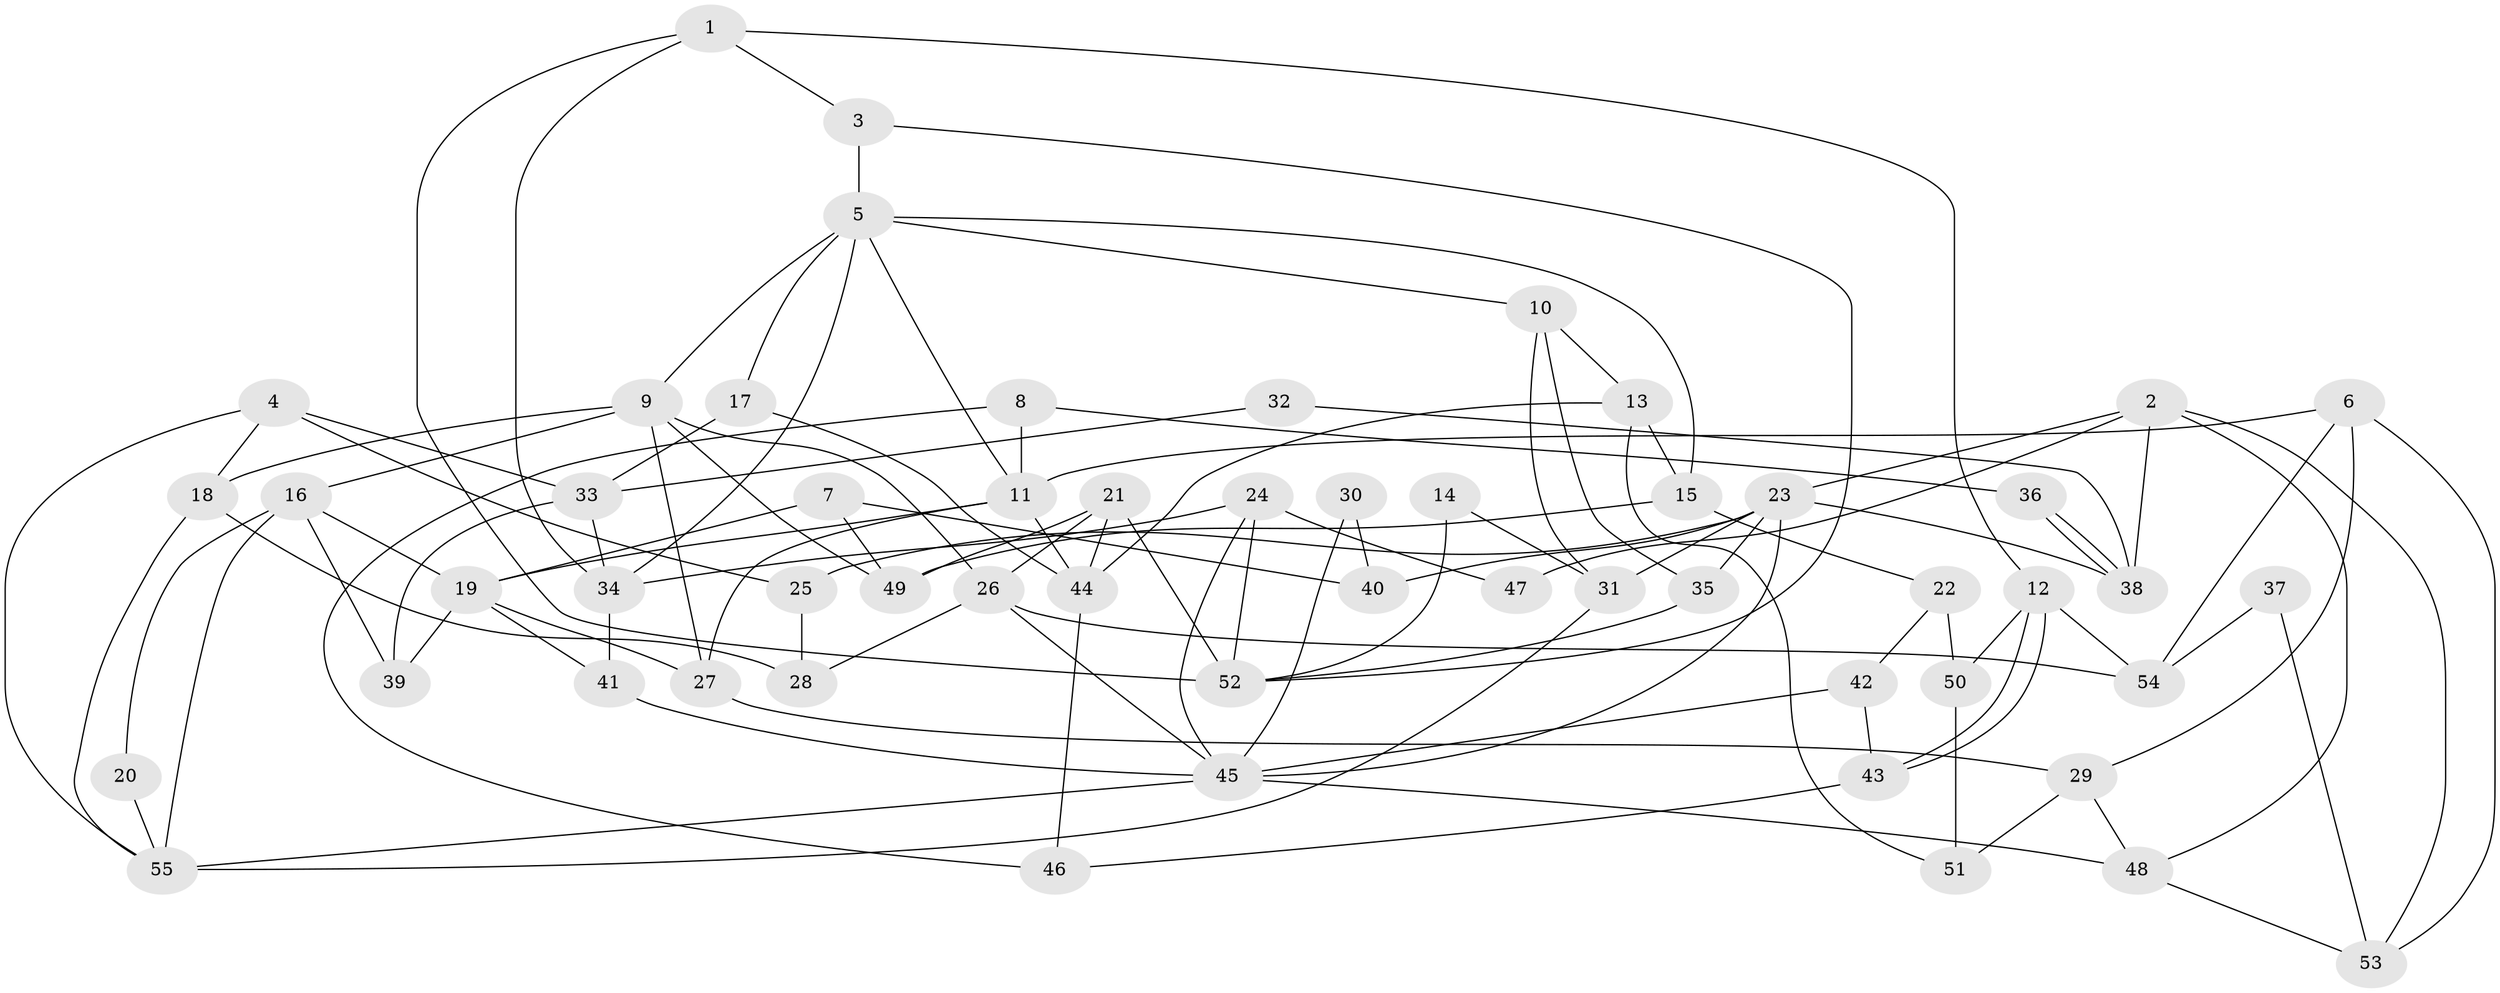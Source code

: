 // Generated by graph-tools (version 1.1) at 2025/49/03/09/25 04:49:07]
// undirected, 55 vertices, 110 edges
graph export_dot {
graph [start="1"]
  node [color=gray90,style=filled];
  1;
  2;
  3;
  4;
  5;
  6;
  7;
  8;
  9;
  10;
  11;
  12;
  13;
  14;
  15;
  16;
  17;
  18;
  19;
  20;
  21;
  22;
  23;
  24;
  25;
  26;
  27;
  28;
  29;
  30;
  31;
  32;
  33;
  34;
  35;
  36;
  37;
  38;
  39;
  40;
  41;
  42;
  43;
  44;
  45;
  46;
  47;
  48;
  49;
  50;
  51;
  52;
  53;
  54;
  55;
  1 -- 34;
  1 -- 52;
  1 -- 3;
  1 -- 12;
  2 -- 53;
  2 -- 23;
  2 -- 38;
  2 -- 47;
  2 -- 48;
  3 -- 5;
  3 -- 52;
  4 -- 18;
  4 -- 55;
  4 -- 25;
  4 -- 33;
  5 -- 11;
  5 -- 10;
  5 -- 9;
  5 -- 15;
  5 -- 17;
  5 -- 34;
  6 -- 54;
  6 -- 11;
  6 -- 29;
  6 -- 53;
  7 -- 19;
  7 -- 49;
  7 -- 40;
  8 -- 46;
  8 -- 11;
  8 -- 36;
  9 -- 26;
  9 -- 16;
  9 -- 18;
  9 -- 27;
  9 -- 49;
  10 -- 31;
  10 -- 35;
  10 -- 13;
  11 -- 44;
  11 -- 19;
  11 -- 27;
  12 -- 43;
  12 -- 43;
  12 -- 50;
  12 -- 54;
  13 -- 44;
  13 -- 15;
  13 -- 51;
  14 -- 31;
  14 -- 52;
  15 -- 22;
  15 -- 49;
  16 -- 19;
  16 -- 20;
  16 -- 39;
  16 -- 55;
  17 -- 33;
  17 -- 44;
  18 -- 55;
  18 -- 28;
  19 -- 27;
  19 -- 41;
  19 -- 39;
  20 -- 55;
  21 -- 49;
  21 -- 52;
  21 -- 26;
  21 -- 44;
  22 -- 50;
  22 -- 42;
  23 -- 45;
  23 -- 38;
  23 -- 25;
  23 -- 31;
  23 -- 35;
  23 -- 40;
  24 -- 45;
  24 -- 34;
  24 -- 47;
  24 -- 52;
  25 -- 28;
  26 -- 28;
  26 -- 45;
  26 -- 54;
  27 -- 29;
  29 -- 48;
  29 -- 51;
  30 -- 40;
  30 -- 45;
  31 -- 55;
  32 -- 33;
  32 -- 38;
  33 -- 39;
  33 -- 34;
  34 -- 41;
  35 -- 52;
  36 -- 38;
  36 -- 38;
  37 -- 54;
  37 -- 53;
  41 -- 45;
  42 -- 45;
  42 -- 43;
  43 -- 46;
  44 -- 46;
  45 -- 48;
  45 -- 55;
  48 -- 53;
  50 -- 51;
}
